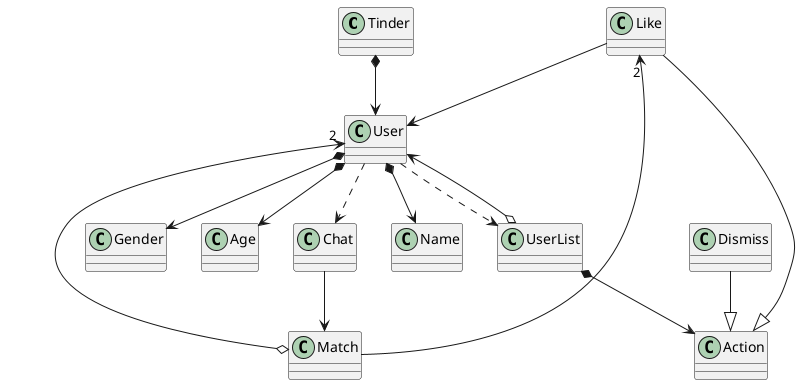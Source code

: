 @startuml

class Tinder
class Match
class Like
class Action
class UserList

Tinder *--> User
User *--> Gender
User *--> Age
User *--> Name

Like --|> Action
Dismiss --|> Action
UserList o-down-> User

User ..> UserList
User ..> Chat
Chat --> Match

UserList *-down-> Action
Match o--> "2" User

Like --> User
Like "2" <-- Match

@enduml